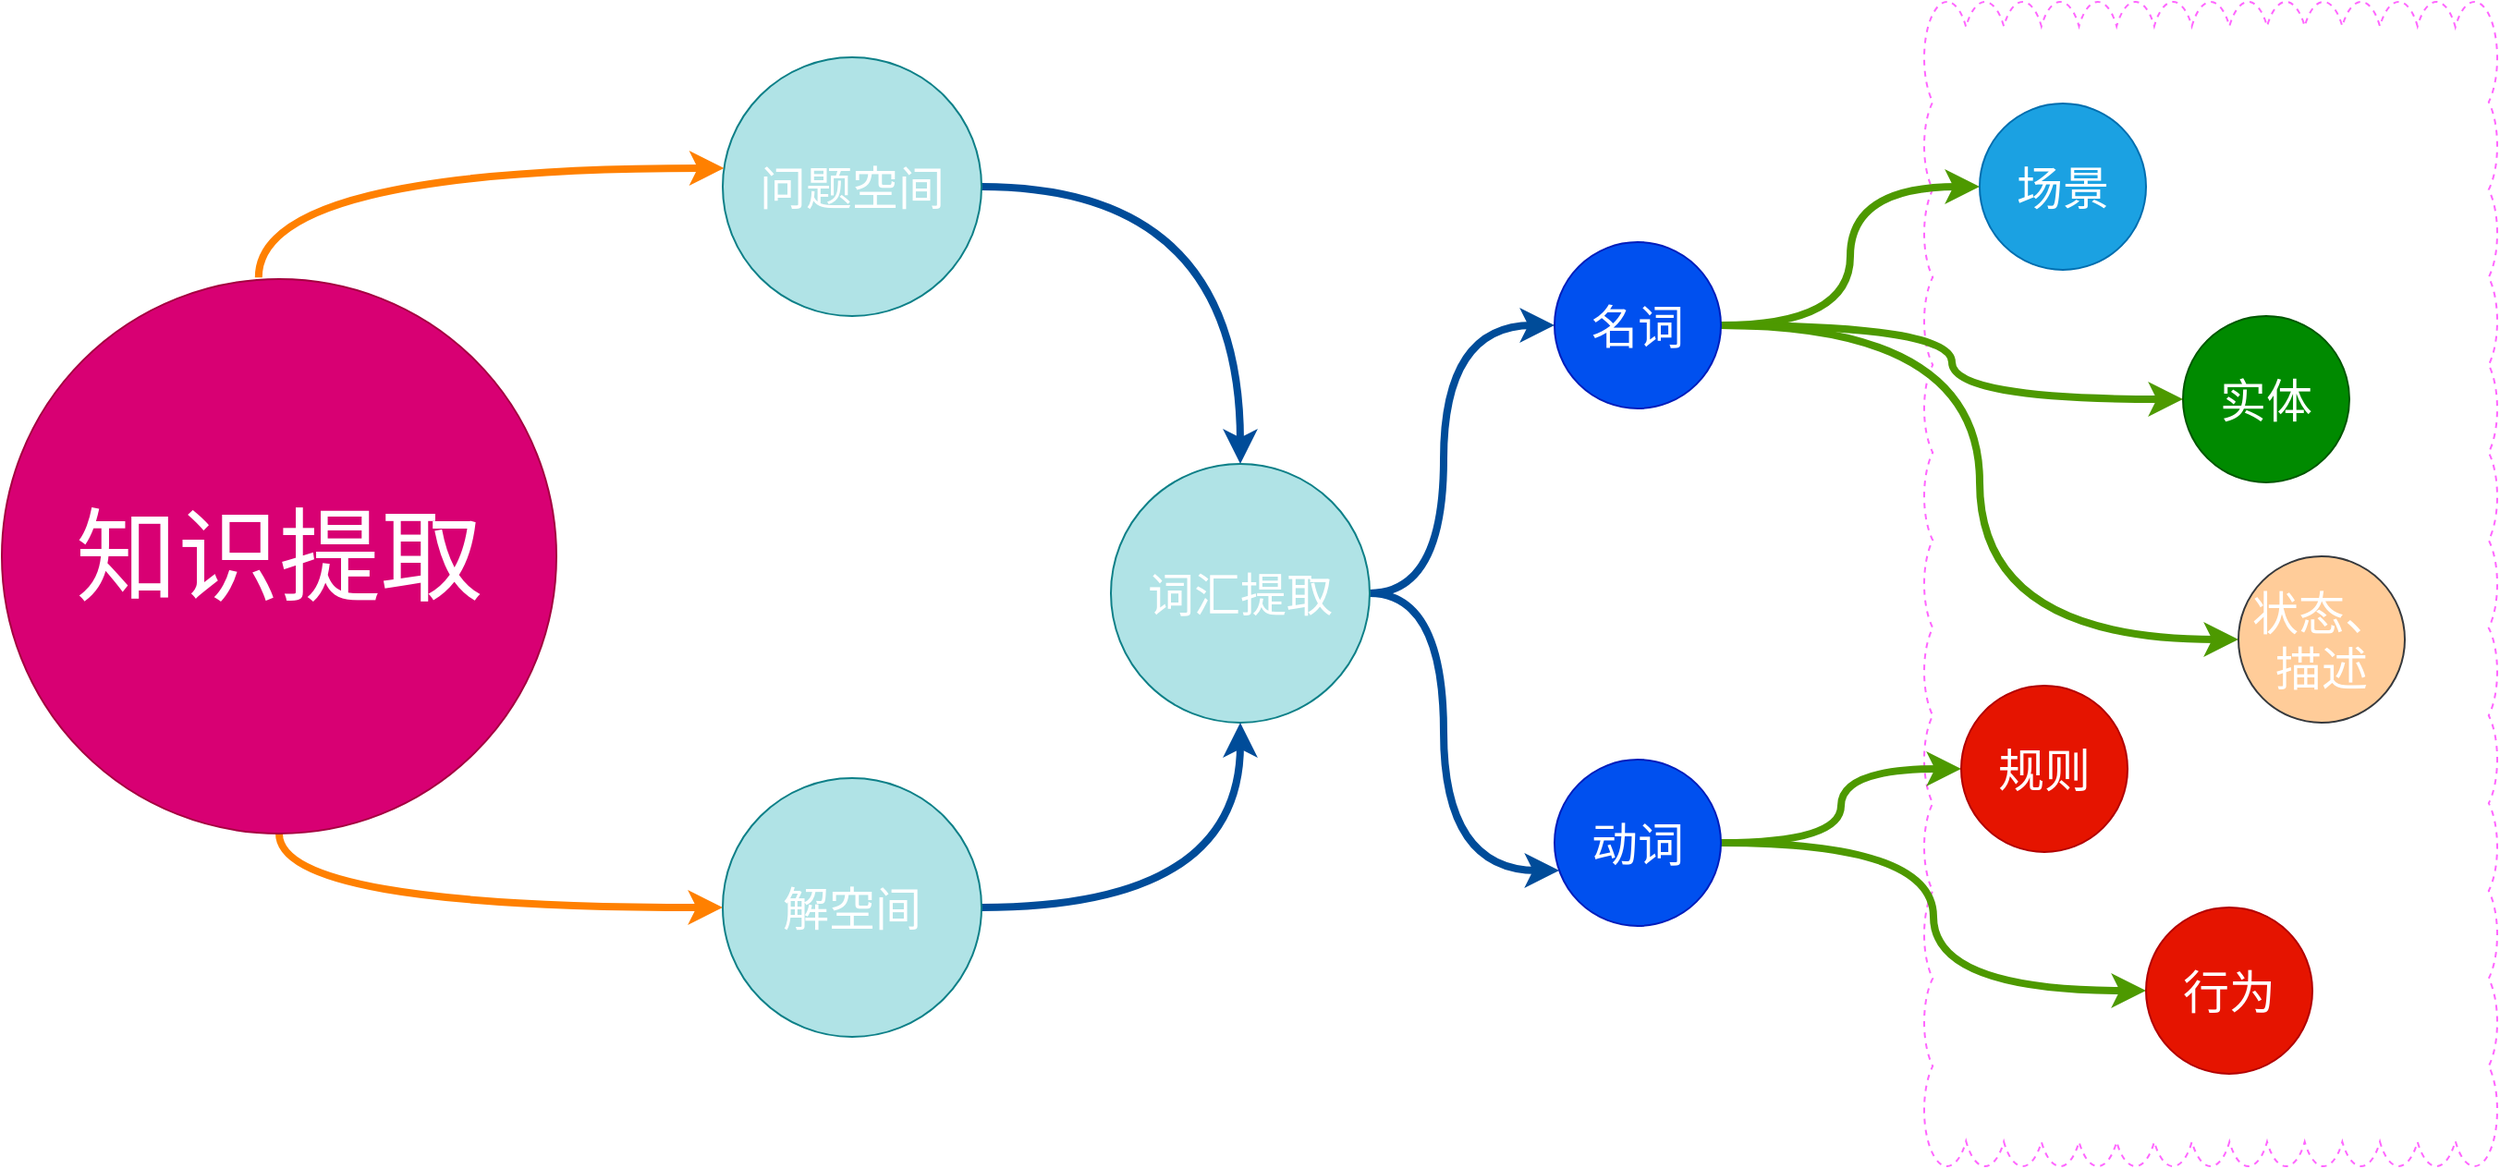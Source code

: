 <mxfile version="14.6.13" type="device"><diagram id="jjaU8ZtAb_KmgbnTnCAf" name="第 1 页"><mxGraphModel dx="1426" dy="860" grid="1" gridSize="10" guides="1" tooltips="1" connect="1" arrows="1" fold="1" page="1" pageScale="1" pageWidth="827" pageHeight="1169" math="0" shadow="0"><root><mxCell id="0"/><mxCell id="1" parent="0"/><mxCell id="y0Jzkul3nt1wSA_d8vYm-25" value="" style="whiteSpace=wrap;html=1;shape=mxgraph.basic.cloud_rect;fontSize=25;fontColor=#FFFFFF;strokeColor=#FF66FF;dashed=1;" parent="1" vertex="1"><mxGeometry x="1260" y="130" width="310" height="630" as="geometry"/></mxCell><mxCell id="y0Jzkul3nt1wSA_d8vYm-6" style="edgeStyle=orthogonalEdgeStyle;orthogonalLoop=1;jettySize=auto;html=1;fontSize=25;fontColor=#FFFFFF;curved=1;strokeColor=#FF8000;strokeWidth=4;" parent="1" source="y0Jzkul3nt1wSA_d8vYm-1" target="y0Jzkul3nt1wSA_d8vYm-4" edge="1"><mxGeometry relative="1" as="geometry"><Array as="points"><mxPoint x="370" y="620"/></Array></mxGeometry></mxCell><mxCell id="y0Jzkul3nt1wSA_d8vYm-9" style="edgeStyle=orthogonalEdgeStyle;curved=1;orthogonalLoop=1;jettySize=auto;html=1;fontSize=25;fontColor=#FFFFFF;exitX=0.463;exitY=-0.003;exitDx=0;exitDy=0;exitPerimeter=0;strokeWidth=4;strokeColor=#FF8000;" parent="1" source="y0Jzkul3nt1wSA_d8vYm-1" target="y0Jzkul3nt1wSA_d8vYm-2" edge="1"><mxGeometry relative="1" as="geometry"><Array as="points"><mxPoint x="359" y="220"/></Array></mxGeometry></mxCell><mxCell id="y0Jzkul3nt1wSA_d8vYm-1" value="知识提取" style="ellipse;whiteSpace=wrap;html=1;aspect=fixed;fillColor=#d80073;strokeColor=#A50040;fontSize=55;fontColor=#ffffff;" parent="1" vertex="1"><mxGeometry x="220" y="280" width="300" height="300" as="geometry"/></mxCell><mxCell id="y0Jzkul3nt1wSA_d8vYm-8" style="edgeStyle=orthogonalEdgeStyle;curved=1;orthogonalLoop=1;jettySize=auto;html=1;fontSize=25;fontColor=#FFFFFF;strokeColor=#004C99;strokeWidth=4;" parent="1" source="y0Jzkul3nt1wSA_d8vYm-2" target="y0Jzkul3nt1wSA_d8vYm-3" edge="1"><mxGeometry relative="1" as="geometry"/></mxCell><mxCell id="y0Jzkul3nt1wSA_d8vYm-2" value="问题空间" style="ellipse;whiteSpace=wrap;html=1;aspect=fixed;fillColor=#b0e3e6;strokeColor=#0e8088;fontSize=25;fontColor=#FFFFFF;" parent="1" vertex="1"><mxGeometry x="610" y="160" width="140" height="140" as="geometry"/></mxCell><mxCell id="y0Jzkul3nt1wSA_d8vYm-12" style="edgeStyle=orthogonalEdgeStyle;curved=1;orthogonalLoop=1;jettySize=auto;html=1;fontSize=25;fontColor=#FFFFFF;strokeColor=#004C99;strokeWidth=4;" parent="1" source="y0Jzkul3nt1wSA_d8vYm-3" target="y0Jzkul3nt1wSA_d8vYm-10" edge="1"><mxGeometry relative="1" as="geometry"><Array as="points"><mxPoint x="1000" y="450"/><mxPoint x="1000" y="305"/></Array></mxGeometry></mxCell><mxCell id="y0Jzkul3nt1wSA_d8vYm-13" style="edgeStyle=orthogonalEdgeStyle;curved=1;orthogonalLoop=1;jettySize=auto;html=1;fontSize=25;fontColor=#FFFFFF;strokeColor=#004C99;strokeWidth=4;" parent="1" source="y0Jzkul3nt1wSA_d8vYm-3" target="y0Jzkul3nt1wSA_d8vYm-11" edge="1"><mxGeometry relative="1" as="geometry"><Array as="points"><mxPoint x="1000" y="450"/><mxPoint x="1000" y="600"/></Array></mxGeometry></mxCell><mxCell id="y0Jzkul3nt1wSA_d8vYm-3" value="词汇提取" style="ellipse;whiteSpace=wrap;html=1;aspect=fixed;fillColor=#b0e3e6;strokeColor=#0e8088;fontSize=25;fontColor=#FFFFFF;" parent="1" vertex="1"><mxGeometry x="820" y="380" width="140" height="140" as="geometry"/></mxCell><mxCell id="y0Jzkul3nt1wSA_d8vYm-7" style="edgeStyle=orthogonalEdgeStyle;curved=1;orthogonalLoop=1;jettySize=auto;html=1;fontSize=25;fontColor=#FFFFFF;strokeColor=#004C99;strokeWidth=4;" parent="1" source="y0Jzkul3nt1wSA_d8vYm-4" target="y0Jzkul3nt1wSA_d8vYm-3" edge="1"><mxGeometry relative="1" as="geometry"/></mxCell><mxCell id="y0Jzkul3nt1wSA_d8vYm-4" value="解空间" style="ellipse;whiteSpace=wrap;html=1;aspect=fixed;fillColor=#b0e3e6;strokeColor=#0e8088;fontSize=25;fontColor=#FFFFFF;" parent="1" vertex="1"><mxGeometry x="610" y="550" width="140" height="140" as="geometry"/></mxCell><mxCell id="y0Jzkul3nt1wSA_d8vYm-19" style="edgeStyle=orthogonalEdgeStyle;curved=1;orthogonalLoop=1;jettySize=auto;html=1;fontSize=25;fontColor=#FFFFFF;strokeWidth=4;strokeColor=#4D9900;" parent="1" source="y0Jzkul3nt1wSA_d8vYm-10" target="y0Jzkul3nt1wSA_d8vYm-14" edge="1"><mxGeometry relative="1" as="geometry"/></mxCell><mxCell id="y0Jzkul3nt1wSA_d8vYm-20" style="edgeStyle=orthogonalEdgeStyle;curved=1;orthogonalLoop=1;jettySize=auto;html=1;entryX=0;entryY=0.5;entryDx=0;entryDy=0;fontSize=25;fontColor=#FFFFFF;strokeColor=#4D9900;strokeWidth=4;" parent="1" source="y0Jzkul3nt1wSA_d8vYm-10" target="y0Jzkul3nt1wSA_d8vYm-15" edge="1"><mxGeometry relative="1" as="geometry"/></mxCell><mxCell id="y0Jzkul3nt1wSA_d8vYm-21" style="edgeStyle=orthogonalEdgeStyle;curved=1;orthogonalLoop=1;jettySize=auto;html=1;entryX=0;entryY=0.5;entryDx=0;entryDy=0;fontSize=25;fontColor=#FFFFFF;strokeColor=#4D9900;strokeWidth=4;" parent="1" source="y0Jzkul3nt1wSA_d8vYm-10" target="y0Jzkul3nt1wSA_d8vYm-16" edge="1"><mxGeometry relative="1" as="geometry"/></mxCell><mxCell id="y0Jzkul3nt1wSA_d8vYm-10" value="名词" style="ellipse;whiteSpace=wrap;html=1;aspect=fixed;fillColor=#0050ef;strokeColor=#001DBC;fontSize=25;fontColor=#ffffff;" parent="1" vertex="1"><mxGeometry x="1060" y="260" width="90" height="90" as="geometry"/></mxCell><mxCell id="y0Jzkul3nt1wSA_d8vYm-22" style="edgeStyle=orthogonalEdgeStyle;curved=1;orthogonalLoop=1;jettySize=auto;html=1;fontSize=25;fontColor=#FFFFFF;strokeColor=#4D9900;strokeWidth=4;" parent="1" source="y0Jzkul3nt1wSA_d8vYm-11" target="y0Jzkul3nt1wSA_d8vYm-17" edge="1"><mxGeometry relative="1" as="geometry"/></mxCell><mxCell id="y0Jzkul3nt1wSA_d8vYm-23" style="edgeStyle=orthogonalEdgeStyle;curved=1;orthogonalLoop=1;jettySize=auto;html=1;entryX=0;entryY=0.5;entryDx=0;entryDy=0;fontSize=25;fontColor=#FFFFFF;strokeColor=#4D9900;strokeWidth=4;" parent="1" source="y0Jzkul3nt1wSA_d8vYm-11" target="y0Jzkul3nt1wSA_d8vYm-18" edge="1"><mxGeometry relative="1" as="geometry"/></mxCell><mxCell id="y0Jzkul3nt1wSA_d8vYm-11" value="动词" style="ellipse;whiteSpace=wrap;html=1;aspect=fixed;fillColor=#0050ef;strokeColor=#001DBC;fontSize=25;fontColor=#ffffff;" parent="1" vertex="1"><mxGeometry x="1060" y="540" width="90" height="90" as="geometry"/></mxCell><mxCell id="y0Jzkul3nt1wSA_d8vYm-14" value="场景" style="ellipse;whiteSpace=wrap;html=1;aspect=fixed;fillColor=#1ba1e2;strokeColor=#006EAF;fontSize=25;fontColor=#ffffff;" parent="1" vertex="1"><mxGeometry x="1290" y="185" width="90" height="90" as="geometry"/></mxCell><mxCell id="y0Jzkul3nt1wSA_d8vYm-15" value="实体" style="ellipse;whiteSpace=wrap;html=1;aspect=fixed;fillColor=#008a00;strokeColor=#005700;fontSize=25;fontColor=#ffffff;" parent="1" vertex="1"><mxGeometry x="1400" y="300" width="90" height="90" as="geometry"/></mxCell><mxCell id="y0Jzkul3nt1wSA_d8vYm-16" value="状态、描述" style="ellipse;whiteSpace=wrap;html=1;aspect=fixed;fillColor=#ffcc99;strokeColor=#36393d;fontSize=25;fontColor=#FFFFFF;" parent="1" vertex="1"><mxGeometry x="1430" y="430" width="90" height="90" as="geometry"/></mxCell><mxCell id="y0Jzkul3nt1wSA_d8vYm-17" value="规则" style="ellipse;whiteSpace=wrap;html=1;aspect=fixed;fillColor=#e51400;strokeColor=#B20000;fontSize=25;fontColor=#ffffff;" parent="1" vertex="1"><mxGeometry x="1280" y="500" width="90" height="90" as="geometry"/></mxCell><mxCell id="y0Jzkul3nt1wSA_d8vYm-18" value="行为" style="ellipse;whiteSpace=wrap;html=1;aspect=fixed;fillColor=#e51400;strokeColor=#B20000;fontSize=25;fontColor=#ffffff;" parent="1" vertex="1"><mxGeometry x="1380" y="620" width="90" height="90" as="geometry"/></mxCell></root></mxGraphModel></diagram></mxfile>